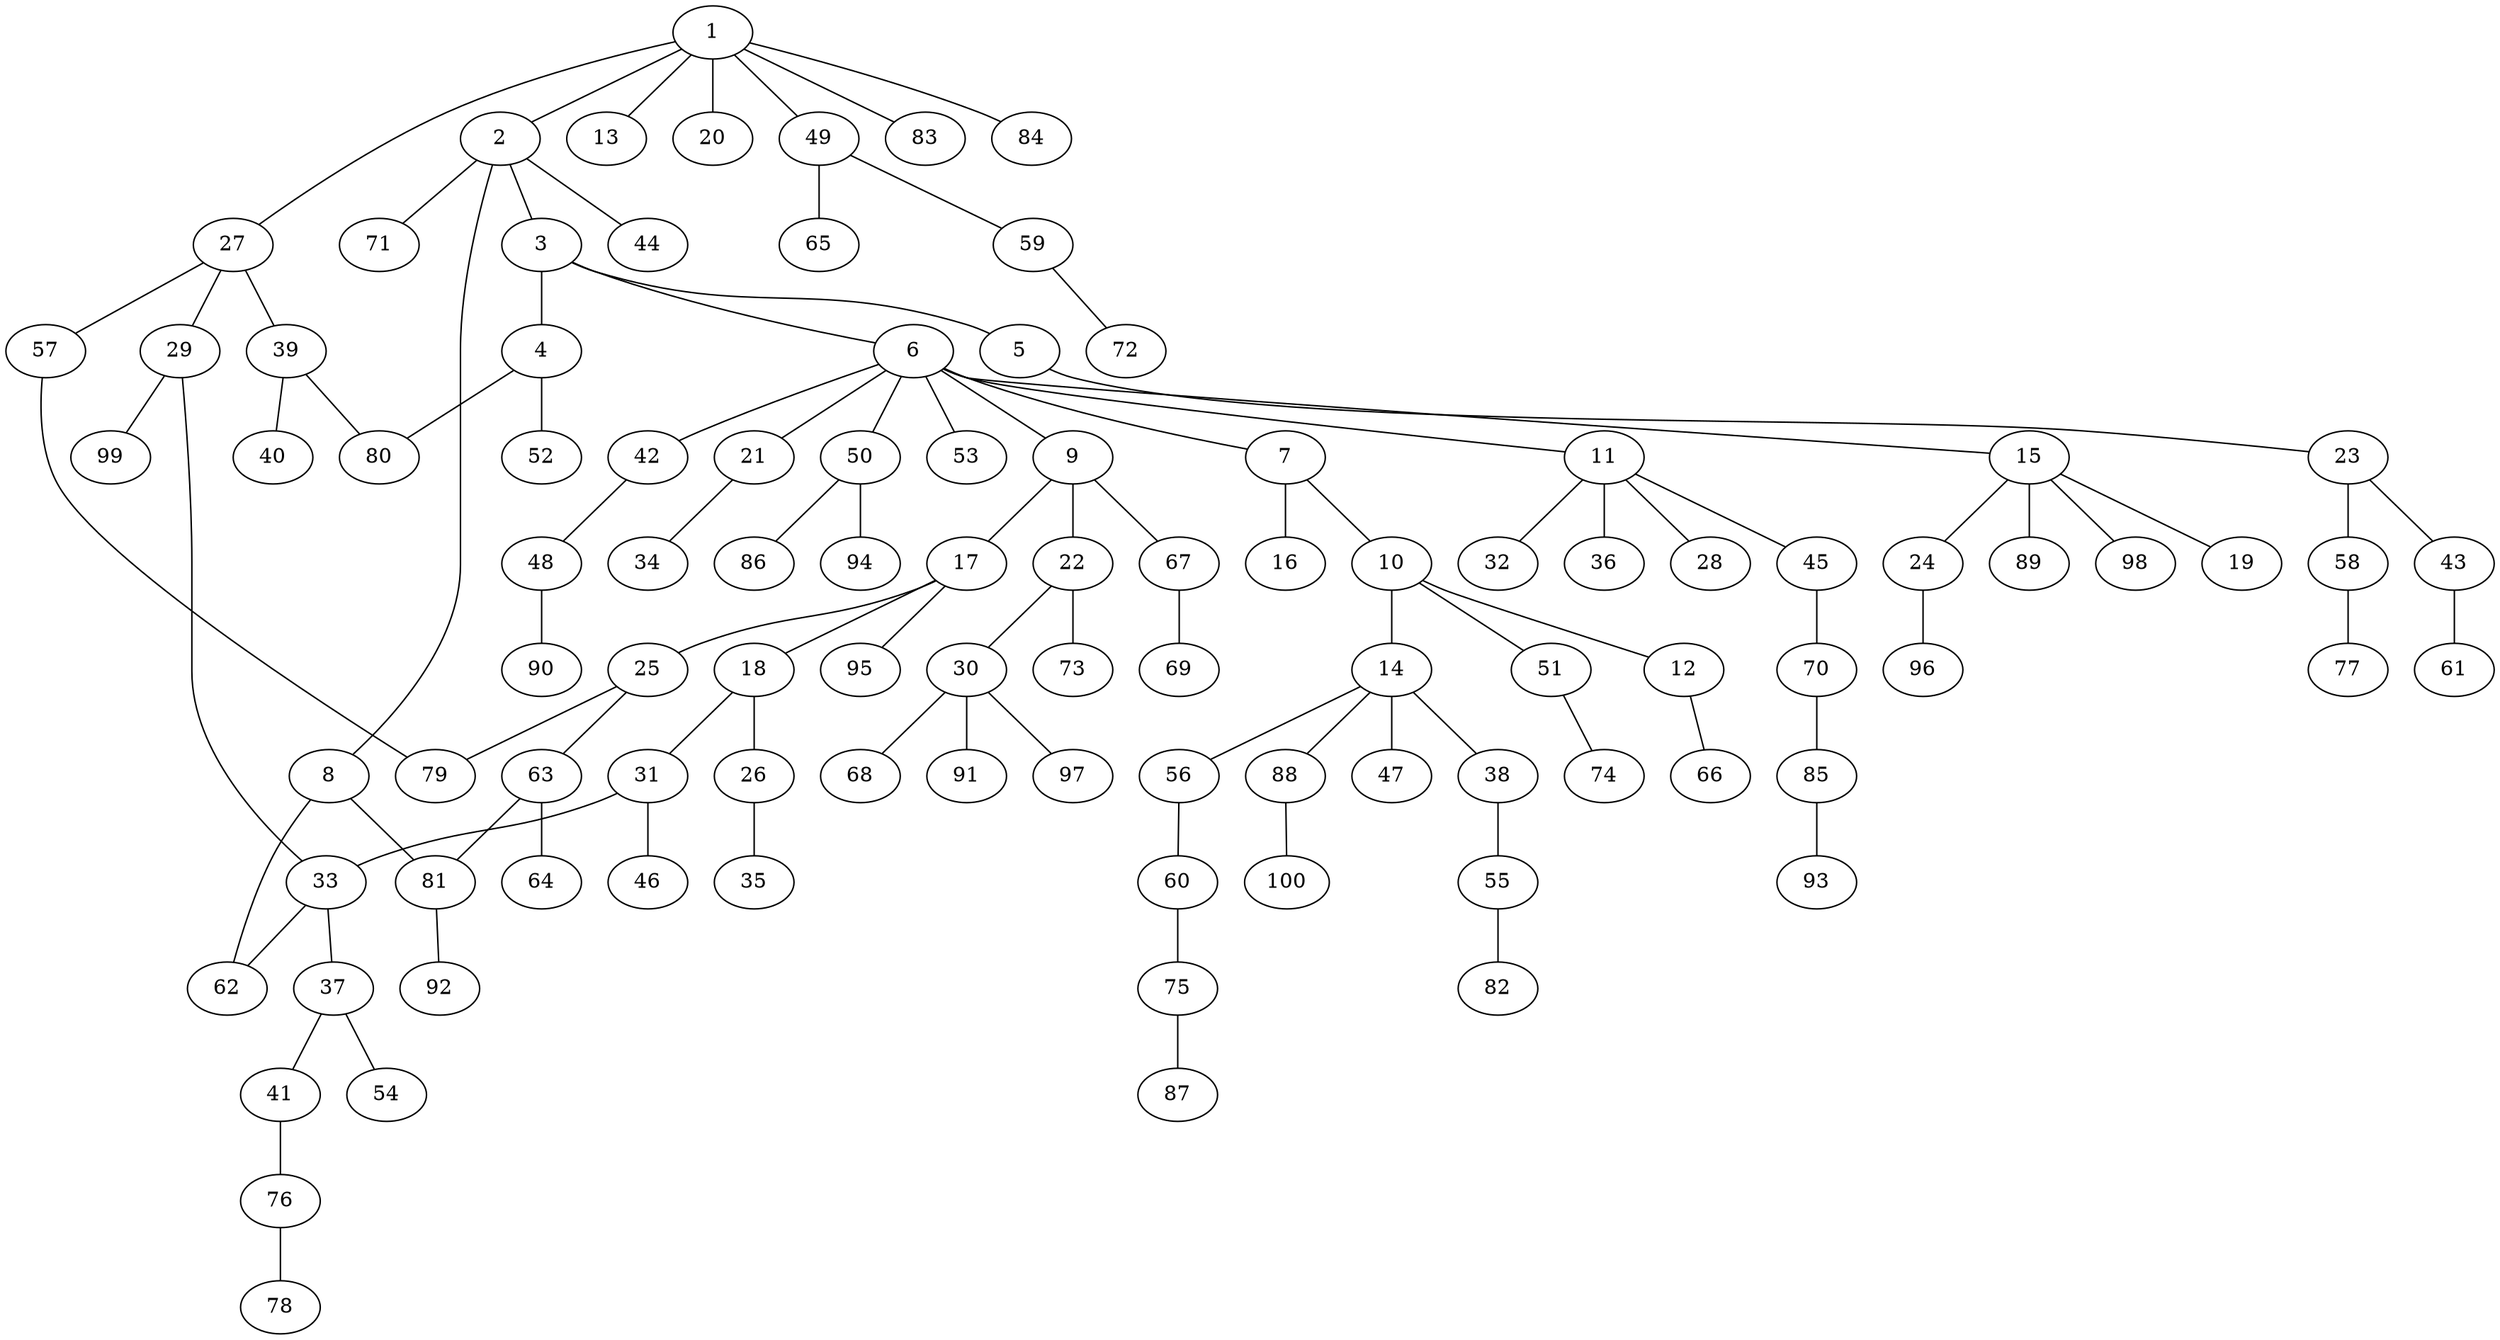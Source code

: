 graph graphname {1--2
1--13
1--20
1--27
1--49
1--83
1--84
2--3
2--8
2--44
2--71
3--4
3--5
3--6
4--52
4--80
5--23
6--7
6--9
6--11
6--15
6--21
6--42
6--50
6--53
7--10
7--16
8--62
8--81
9--17
9--22
9--67
10--12
10--14
10--51
11--28
11--32
11--36
11--45
12--66
14--38
14--47
14--56
14--88
15--19
15--24
15--89
15--98
17--18
17--25
17--95
18--26
18--31
21--34
22--30
22--73
23--43
23--58
24--96
25--63
25--79
26--35
27--29
27--39
27--57
29--33
29--99
30--68
30--91
30--97
31--33
31--46
33--37
33--62
37--41
37--54
38--55
39--40
39--80
41--76
42--48
43--61
45--70
48--90
49--59
49--65
50--86
50--94
51--74
55--82
56--60
57--79
58--77
59--72
60--75
63--64
63--81
67--69
70--85
75--87
76--78
81--92
85--93
88--100
}